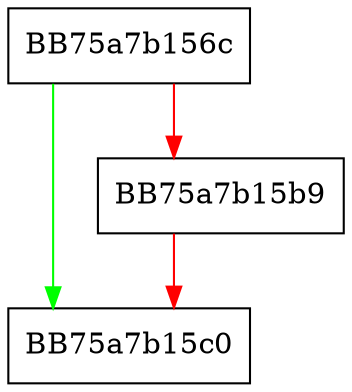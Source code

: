 digraph _call_matherr {
  node [shape="box"];
  graph [splines=ortho];
  BB75a7b156c -> BB75a7b15c0 [color="green"];
  BB75a7b156c -> BB75a7b15b9 [color="red"];
  BB75a7b15b9 -> BB75a7b15c0 [color="red"];
}